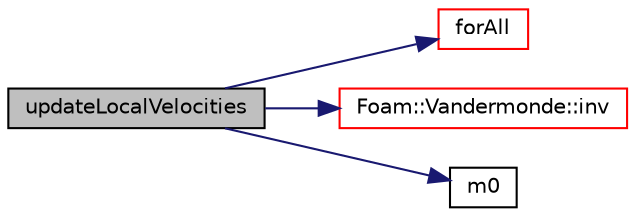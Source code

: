 digraph "updateLocalVelocities"
{
  bgcolor="transparent";
  edge [fontname="Helvetica",fontsize="10",labelfontname="Helvetica",labelfontsize="10"];
  node [fontname="Helvetica",fontsize="10",shape=record];
  rankdir="LR";
  Node75 [label="updateLocalVelocities",height=0.2,width=0.4,color="black", fillcolor="grey75", style="filled", fontcolor="black"];
  Node75 -> Node76 [color="midnightblue",fontsize="10",style="solid",fontname="Helvetica"];
  Node76 [label="forAll",height=0.2,width=0.4,color="red",URL="$a01697.html#a661071c857206cff08f25e78275fc863"];
  Node75 -> Node87 [color="midnightblue",fontsize="10",style="solid",fontname="Helvetica"];
  Node87 [label="Foam::Vandermonde::inv",height=0.2,width=0.4,color="red",URL="$a02260.html#a41f917babb4e3753f9e48b975cb03b2f",tooltip="Invert Vandermonde matrix. "];
  Node75 -> Node89 [color="midnightblue",fontsize="10",style="solid",fontname="Helvetica"];
  Node89 [label="m0",height=0.2,width=0.4,color="black",URL="$a01745.html#ac84f31065245ae483b6548456ffec420"];
}
